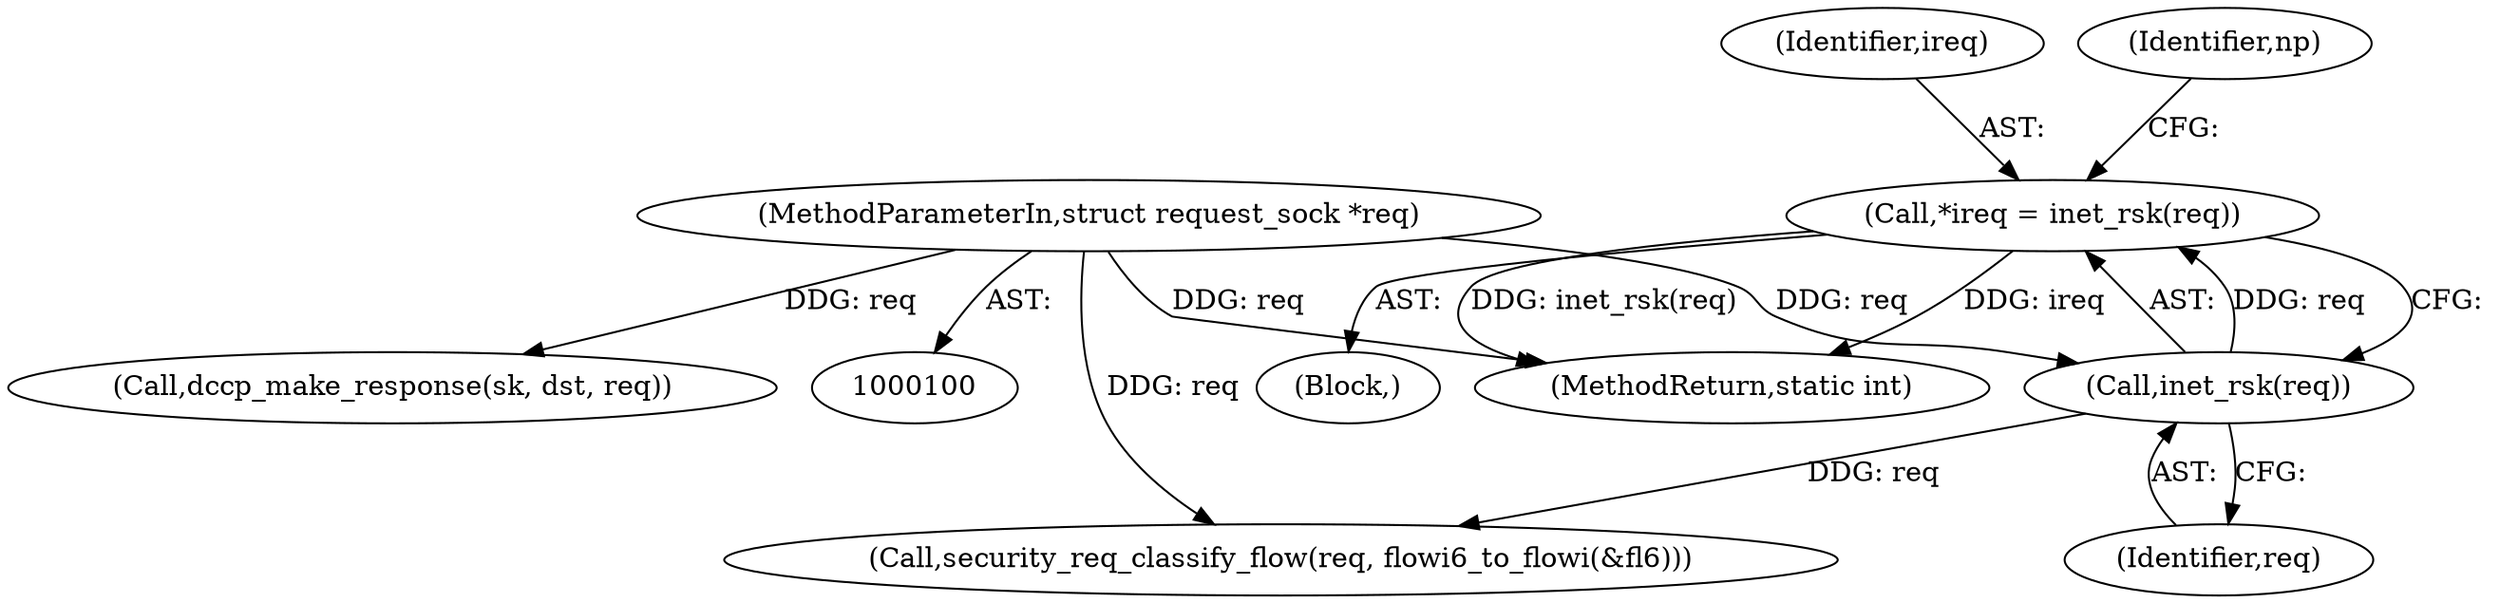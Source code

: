 digraph "0_linux_45f6fad84cc305103b28d73482b344d7f5b76f39_1@pointer" {
"1000105" [label="(Call,*ireq = inet_rsk(req))"];
"1000107" [label="(Call,inet_rsk(req))"];
"1000102" [label="(MethodParameterIn,struct request_sock *req)"];
"1000103" [label="(Block,)"];
"1000106" [label="(Identifier,ireq)"];
"1000111" [label="(Identifier,np)"];
"1000275" [label="(MethodReturn,static int)"];
"1000108" [label="(Identifier,req)"];
"1000176" [label="(Call,security_req_classify_flow(req, flowi6_to_flowi(&fl6)))"];
"1000105" [label="(Call,*ireq = inet_rsk(req))"];
"1000215" [label="(Call,dccp_make_response(sk, dst, req))"];
"1000107" [label="(Call,inet_rsk(req))"];
"1000102" [label="(MethodParameterIn,struct request_sock *req)"];
"1000105" -> "1000103"  [label="AST: "];
"1000105" -> "1000107"  [label="CFG: "];
"1000106" -> "1000105"  [label="AST: "];
"1000107" -> "1000105"  [label="AST: "];
"1000111" -> "1000105"  [label="CFG: "];
"1000105" -> "1000275"  [label="DDG: inet_rsk(req)"];
"1000105" -> "1000275"  [label="DDG: ireq"];
"1000107" -> "1000105"  [label="DDG: req"];
"1000107" -> "1000108"  [label="CFG: "];
"1000108" -> "1000107"  [label="AST: "];
"1000102" -> "1000107"  [label="DDG: req"];
"1000107" -> "1000176"  [label="DDG: req"];
"1000102" -> "1000100"  [label="AST: "];
"1000102" -> "1000275"  [label="DDG: req"];
"1000102" -> "1000176"  [label="DDG: req"];
"1000102" -> "1000215"  [label="DDG: req"];
}
